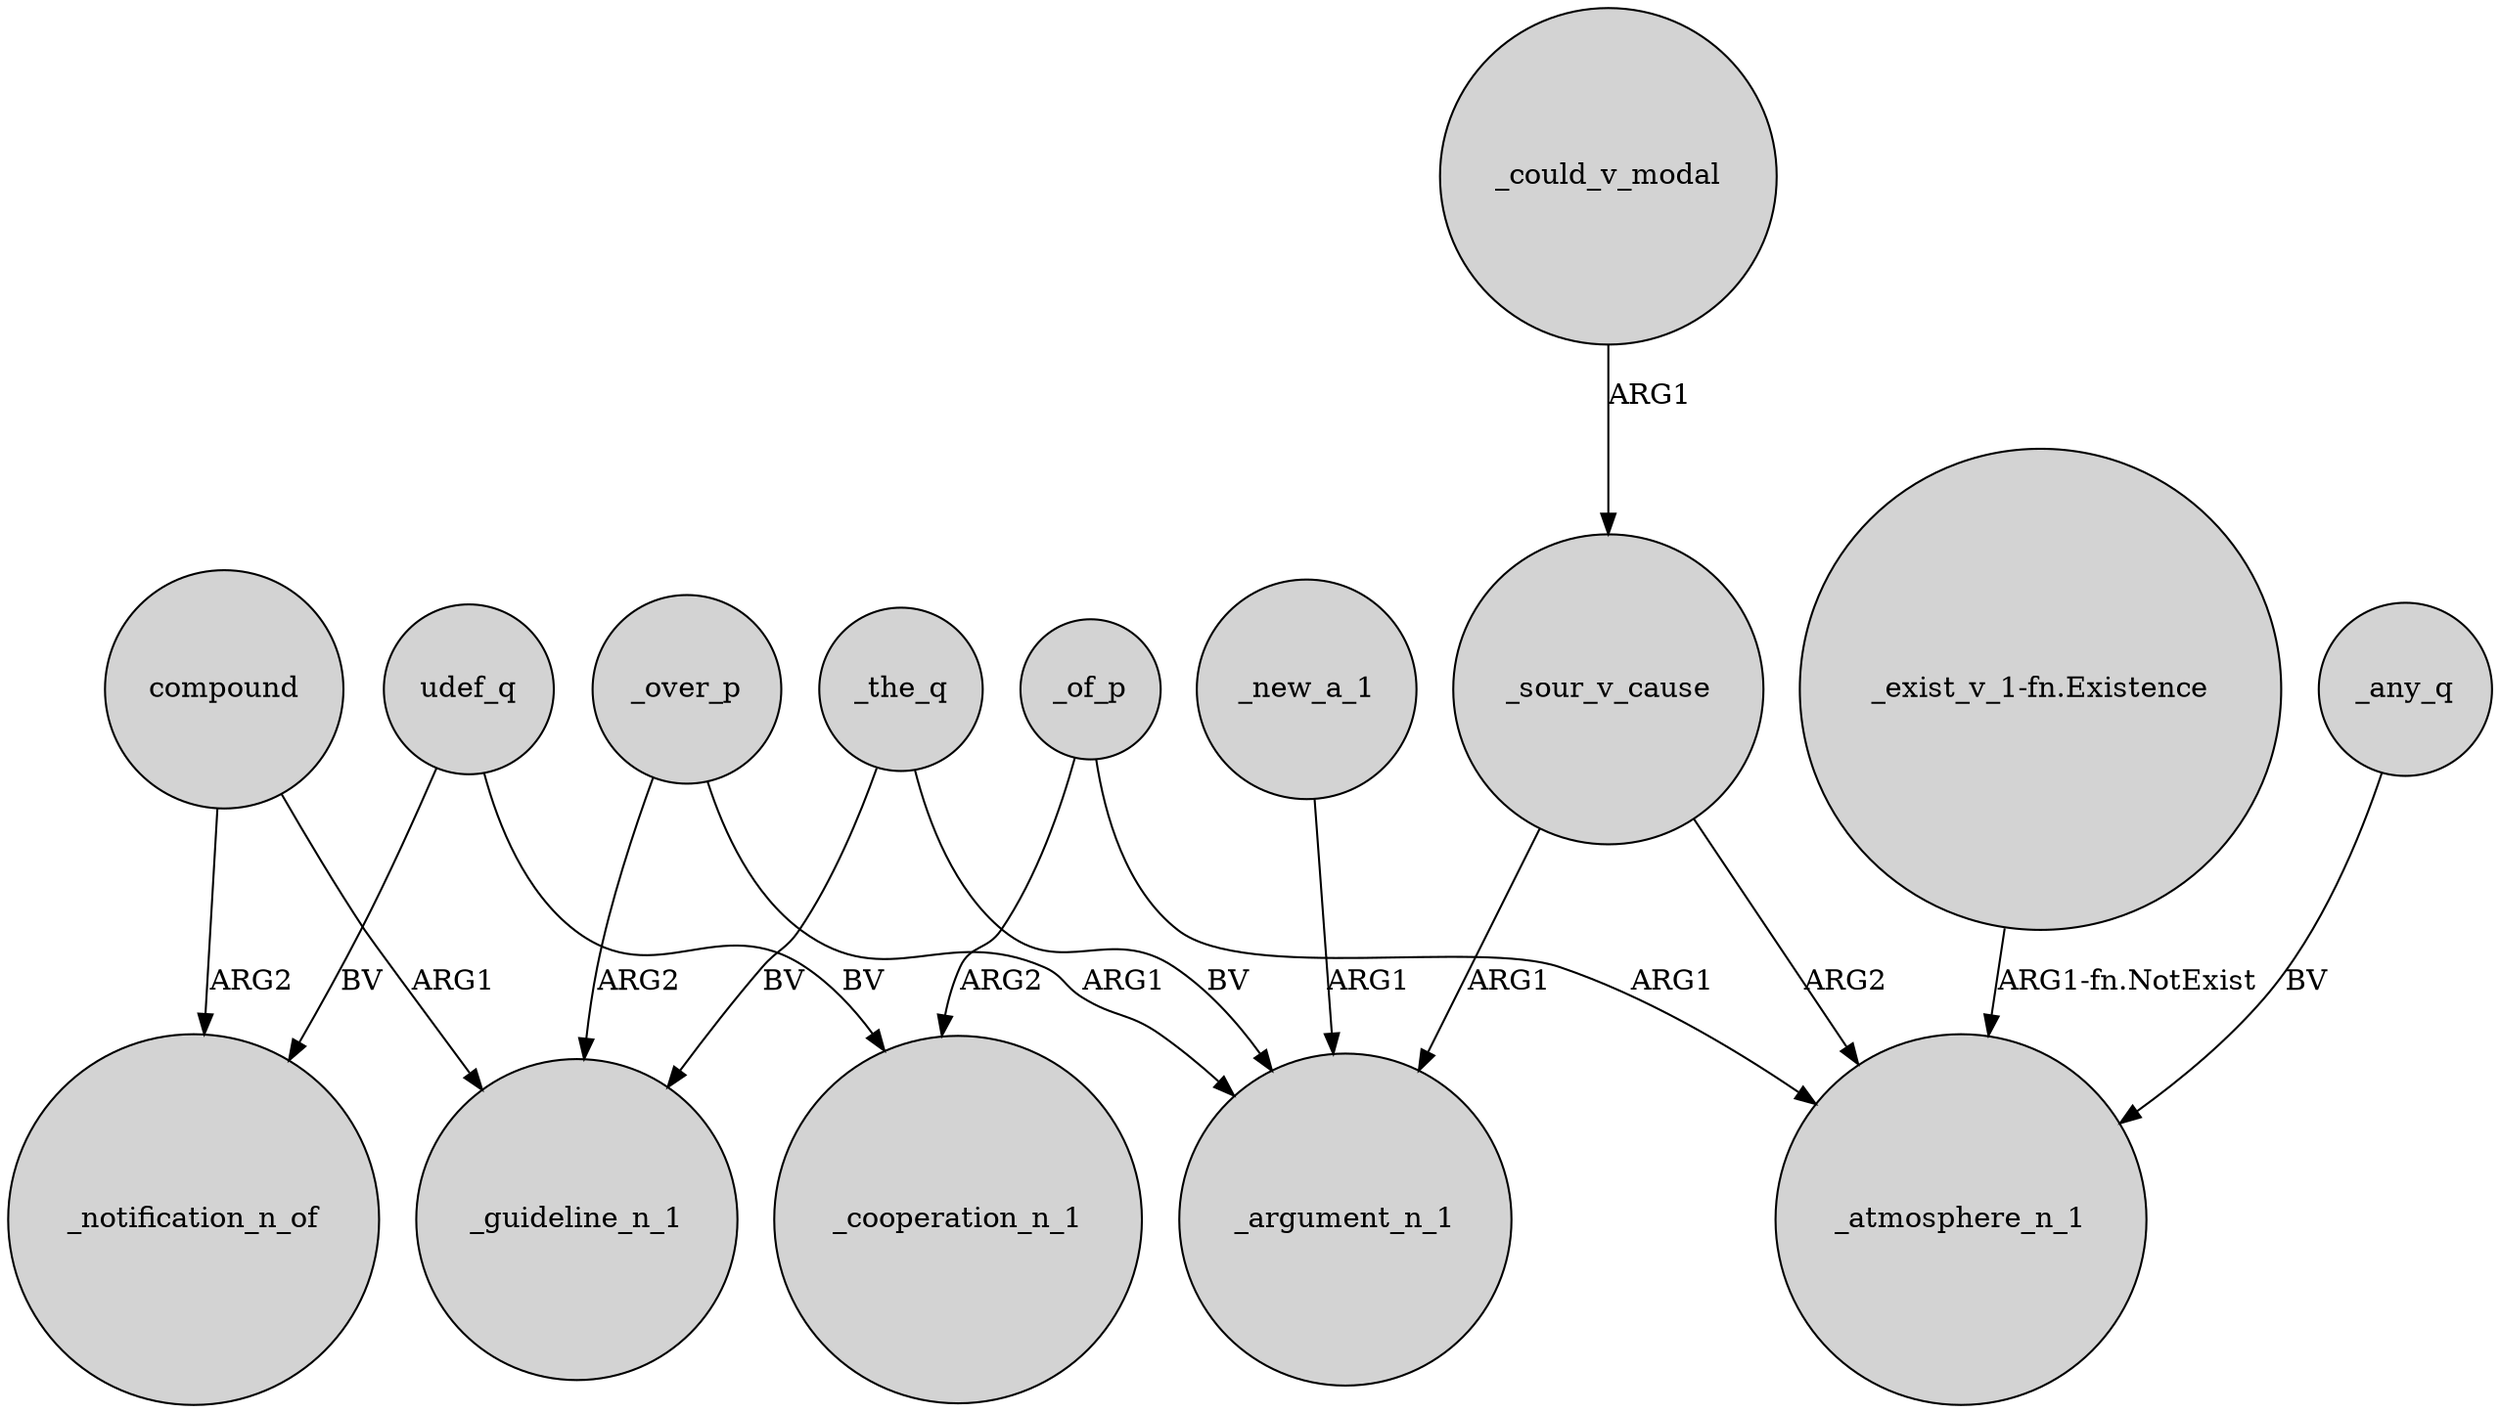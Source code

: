 digraph {
	node [shape=circle style=filled]
	_of_p -> _cooperation_n_1 [label=ARG2]
	"_exist_v_1-fn.Existence" -> _atmosphere_n_1 [label="ARG1-fn.NotExist"]
	_sour_v_cause -> _argument_n_1 [label=ARG1]
	udef_q -> _notification_n_of [label=BV]
	compound -> _guideline_n_1 [label=ARG1]
	_of_p -> _atmosphere_n_1 [label=ARG1]
	_over_p -> _guideline_n_1 [label=ARG2]
	_sour_v_cause -> _atmosphere_n_1 [label=ARG2]
	_any_q -> _atmosphere_n_1 [label=BV]
	udef_q -> _cooperation_n_1 [label=BV]
	_the_q -> _argument_n_1 [label=BV]
	_new_a_1 -> _argument_n_1 [label=ARG1]
	_could_v_modal -> _sour_v_cause [label=ARG1]
	_the_q -> _guideline_n_1 [label=BV]
	_over_p -> _argument_n_1 [label=ARG1]
	compound -> _notification_n_of [label=ARG2]
}
